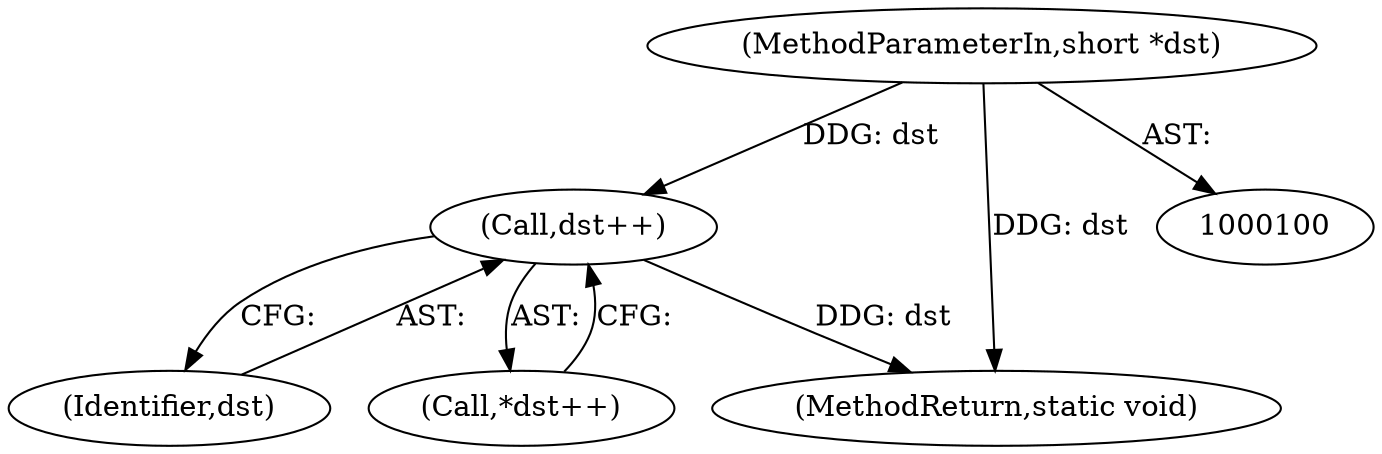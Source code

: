 digraph "0_Android_acc192347665943ca674acf117e4f74a88436922_3@pointer" {
"1000101" [label="(MethodParameterIn,short *dst)"];
"1000130" [label="(Call,dst++)"];
"1000137" [label="(MethodReturn,static void)"];
"1000131" [label="(Identifier,dst)"];
"1000130" [label="(Call,dst++)"];
"1000129" [label="(Call,*dst++)"];
"1000101" [label="(MethodParameterIn,short *dst)"];
"1000101" -> "1000100"  [label="AST: "];
"1000101" -> "1000137"  [label="DDG: dst"];
"1000101" -> "1000130"  [label="DDG: dst"];
"1000130" -> "1000129"  [label="AST: "];
"1000130" -> "1000131"  [label="CFG: "];
"1000131" -> "1000130"  [label="AST: "];
"1000129" -> "1000130"  [label="CFG: "];
"1000130" -> "1000137"  [label="DDG: dst"];
}
